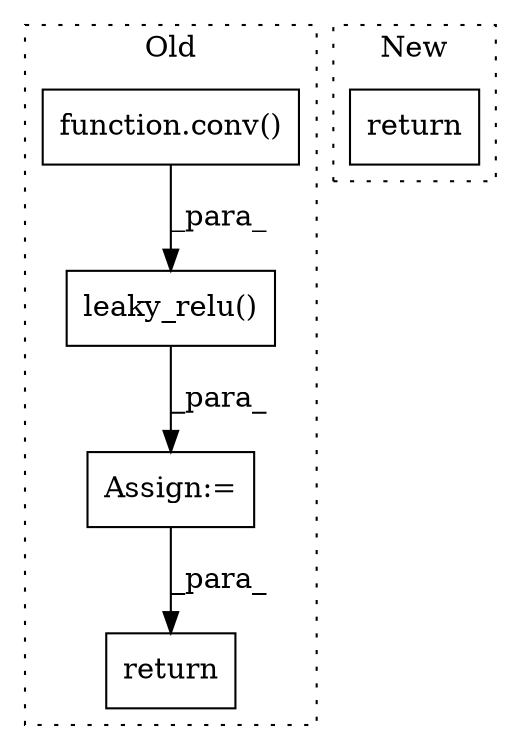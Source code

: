 digraph G {
subgraph cluster0 {
1 [label="leaky_relu()" a="75" s="14005,14025" l="13,1" shape="box"];
3 [label="Assign:=" a="68" s="14037" l="3" shape="box"];
4 [label="return" a="93" s="14081" l="7" shape="box"];
5 [label="function.conv()" a="75" s="14018,14024" l="5,1" shape="box"];
label = "Old";
style="dotted";
}
subgraph cluster1 {
2 [label="return" a="93" s="13922" l="7" shape="box"];
label = "New";
style="dotted";
}
1 -> 3 [label="_para_"];
3 -> 4 [label="_para_"];
5 -> 1 [label="_para_"];
}